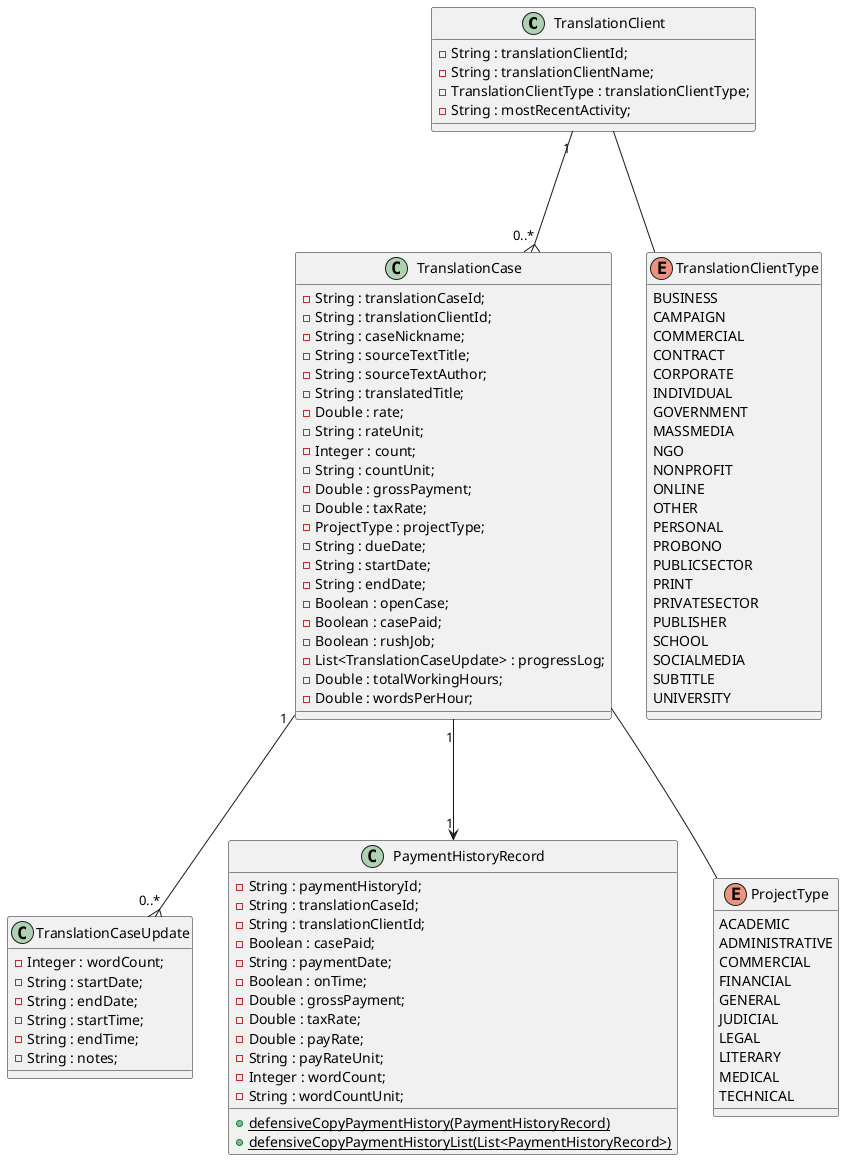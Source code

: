 @startuml

TranslationClient "1" ---{ "0..*"TranslationCase
TranslationClient --- TranslationClientType

TranslationCase "1" ---{ "0..*" TranslationCaseUpdate
TranslationCase "1" ---> "1" PaymentHistoryRecord
TranslationCase --- ProjectType


class TranslationCase {
    - String : translationCaseId;
    - String : translationClientId;
    - String : caseNickname;
    - String : sourceTextTitle;
    - String : sourceTextAuthor;
    - String : translatedTitle;
    - Double : rate;
    - String : rateUnit;
    - Integer : count;
    - String : countUnit;
    - Double : grossPayment;
    - Double : taxRate;
    - ProjectType : projectType;
    - String : dueDate;
    - String : startDate;
    - String : endDate;
    - Boolean : openCase;
    - Boolean : casePaid;
    - Boolean : rushJob;
    - List<TranslationCaseUpdate> : progressLog;
    - Double : totalWorkingHours;
    - Double : wordsPerHour;
}

class TranslationClient {
    - String : translationClientId;
    - String : translationClientName;
    - TranslationClientType : translationClientType;
    - String : mostRecentActivity;
}

class PaymentHistoryRecord {
    - String : paymentHistoryId;
    - String : translationCaseId;
    - String : translationClientId;
    - Boolean : casePaid;
    - String : paymentDate;
    - Boolean : onTime;
    - Double : grossPayment;
    - Double : taxRate;
    - Double : payRate;
    - String : payRateUnit;
    - Integer : wordCount;
    - String : wordCountUnit;

    + {static} defensiveCopyPaymentHistory(PaymentHistoryRecord)
    + {static} defensiveCopyPaymentHistoryList(List<PaymentHistoryRecord>)
}

class TranslationCaseUpdate {
    - Integer : wordCount;
    - String : startDate;
    - String : endDate;
    - String : startTime;
    - String : endTime;
    - String : notes;
}

enum TranslationClientType{
        BUSINESS
        CAMPAIGN
        COMMERCIAL
        CONTRACT
        CORPORATE
        INDIVIDUAL
        GOVERNMENT
        MASSMEDIA
        NGO
        NONPROFIT
        ONLINE
        OTHER
        PERSONAL
        PROBONO
        PUBLICSECTOR
        PRINT
        PRIVATESECTOR
        PUBLISHER
        SCHOOL
        SOCIALMEDIA
        SUBTITLE
        UNIVERSITY
}

enum ProjectType {
        ACADEMIC
        ADMINISTRATIVE
        COMMERCIAL
        FINANCIAL
        GENERAL
        JUDICIAL
        LEGAL
        LITERARY
        MEDICAL
        TECHNICAL
}

@enduml
